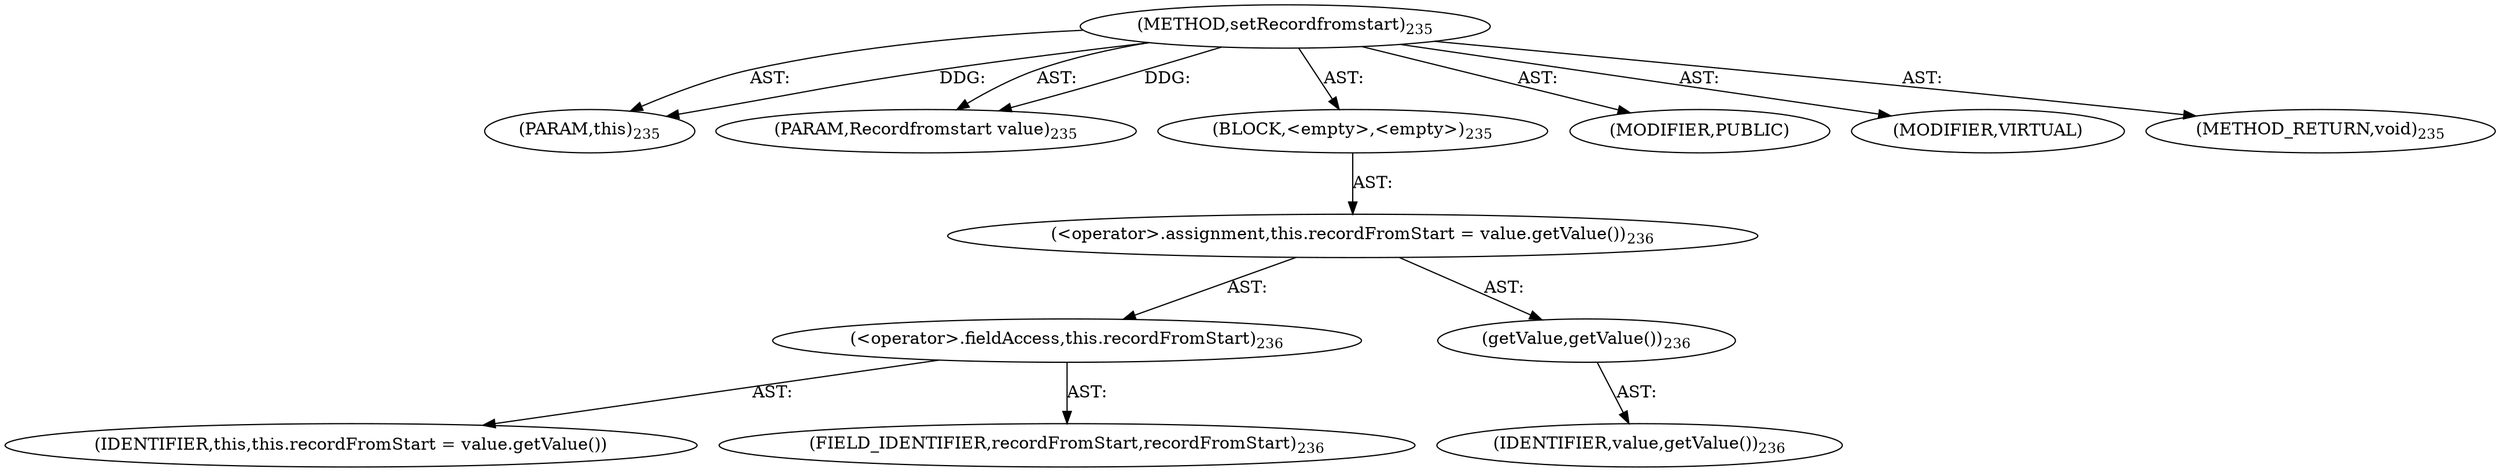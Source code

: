 digraph "setRecordfromstart" {  
"111669149712" [label = <(METHOD,setRecordfromstart)<SUB>235</SUB>> ]
"115964117022" [label = <(PARAM,this)<SUB>235</SUB>> ]
"115964117023" [label = <(PARAM,Recordfromstart value)<SUB>235</SUB>> ]
"25769803794" [label = <(BLOCK,&lt;empty&gt;,&lt;empty&gt;)<SUB>235</SUB>> ]
"30064771110" [label = <(&lt;operator&gt;.assignment,this.recordFromStart = value.getValue())<SUB>236</SUB>> ]
"30064771111" [label = <(&lt;operator&gt;.fieldAccess,this.recordFromStart)<SUB>236</SUB>> ]
"68719476780" [label = <(IDENTIFIER,this,this.recordFromStart = value.getValue())> ]
"55834574866" [label = <(FIELD_IDENTIFIER,recordFromStart,recordFromStart)<SUB>236</SUB>> ]
"30064771112" [label = <(getValue,getValue())<SUB>236</SUB>> ]
"68719476781" [label = <(IDENTIFIER,value,getValue())<SUB>236</SUB>> ]
"133143986230" [label = <(MODIFIER,PUBLIC)> ]
"133143986231" [label = <(MODIFIER,VIRTUAL)> ]
"128849018896" [label = <(METHOD_RETURN,void)<SUB>235</SUB>> ]
  "111669149712" -> "115964117022"  [ label = "AST: "] 
  "111669149712" -> "115964117023"  [ label = "AST: "] 
  "111669149712" -> "25769803794"  [ label = "AST: "] 
  "111669149712" -> "133143986230"  [ label = "AST: "] 
  "111669149712" -> "133143986231"  [ label = "AST: "] 
  "111669149712" -> "128849018896"  [ label = "AST: "] 
  "25769803794" -> "30064771110"  [ label = "AST: "] 
  "30064771110" -> "30064771111"  [ label = "AST: "] 
  "30064771110" -> "30064771112"  [ label = "AST: "] 
  "30064771111" -> "68719476780"  [ label = "AST: "] 
  "30064771111" -> "55834574866"  [ label = "AST: "] 
  "30064771112" -> "68719476781"  [ label = "AST: "] 
  "111669149712" -> "115964117022"  [ label = "DDG: "] 
  "111669149712" -> "115964117023"  [ label = "DDG: "] 
}
